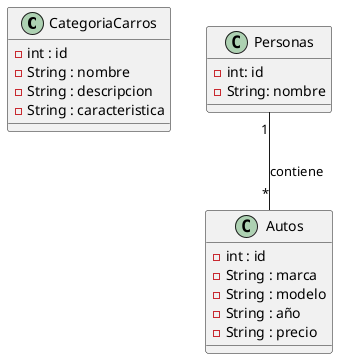 @startuml

class CategoriaCarros{
    - int : id
    - String : nombre
    - String : descripcion
    - String : caracteristica
    
}

class Autos{
    - int : id
    - String : marca
    - String : modelo
    - String : año
    - String : precio
}
class Personas{
    - int: id
    -String: nombre
}

Personas "1" -- "*" Autos : contiene
@enduml